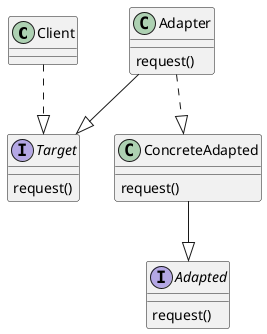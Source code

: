 @startuml
'https://plantuml.com/class-diagram
class Client
interface  Target{
  request()
}
interface  Adapted{
  request()
}
class Adapter {
  request()
}
class ConcreteAdapted{
  request()
}

Adapter --|> Target
ConcreteAdapted --|> Adapted
Adapter ..|> ConcreteAdapted
Client  ..|> Target

@enduml